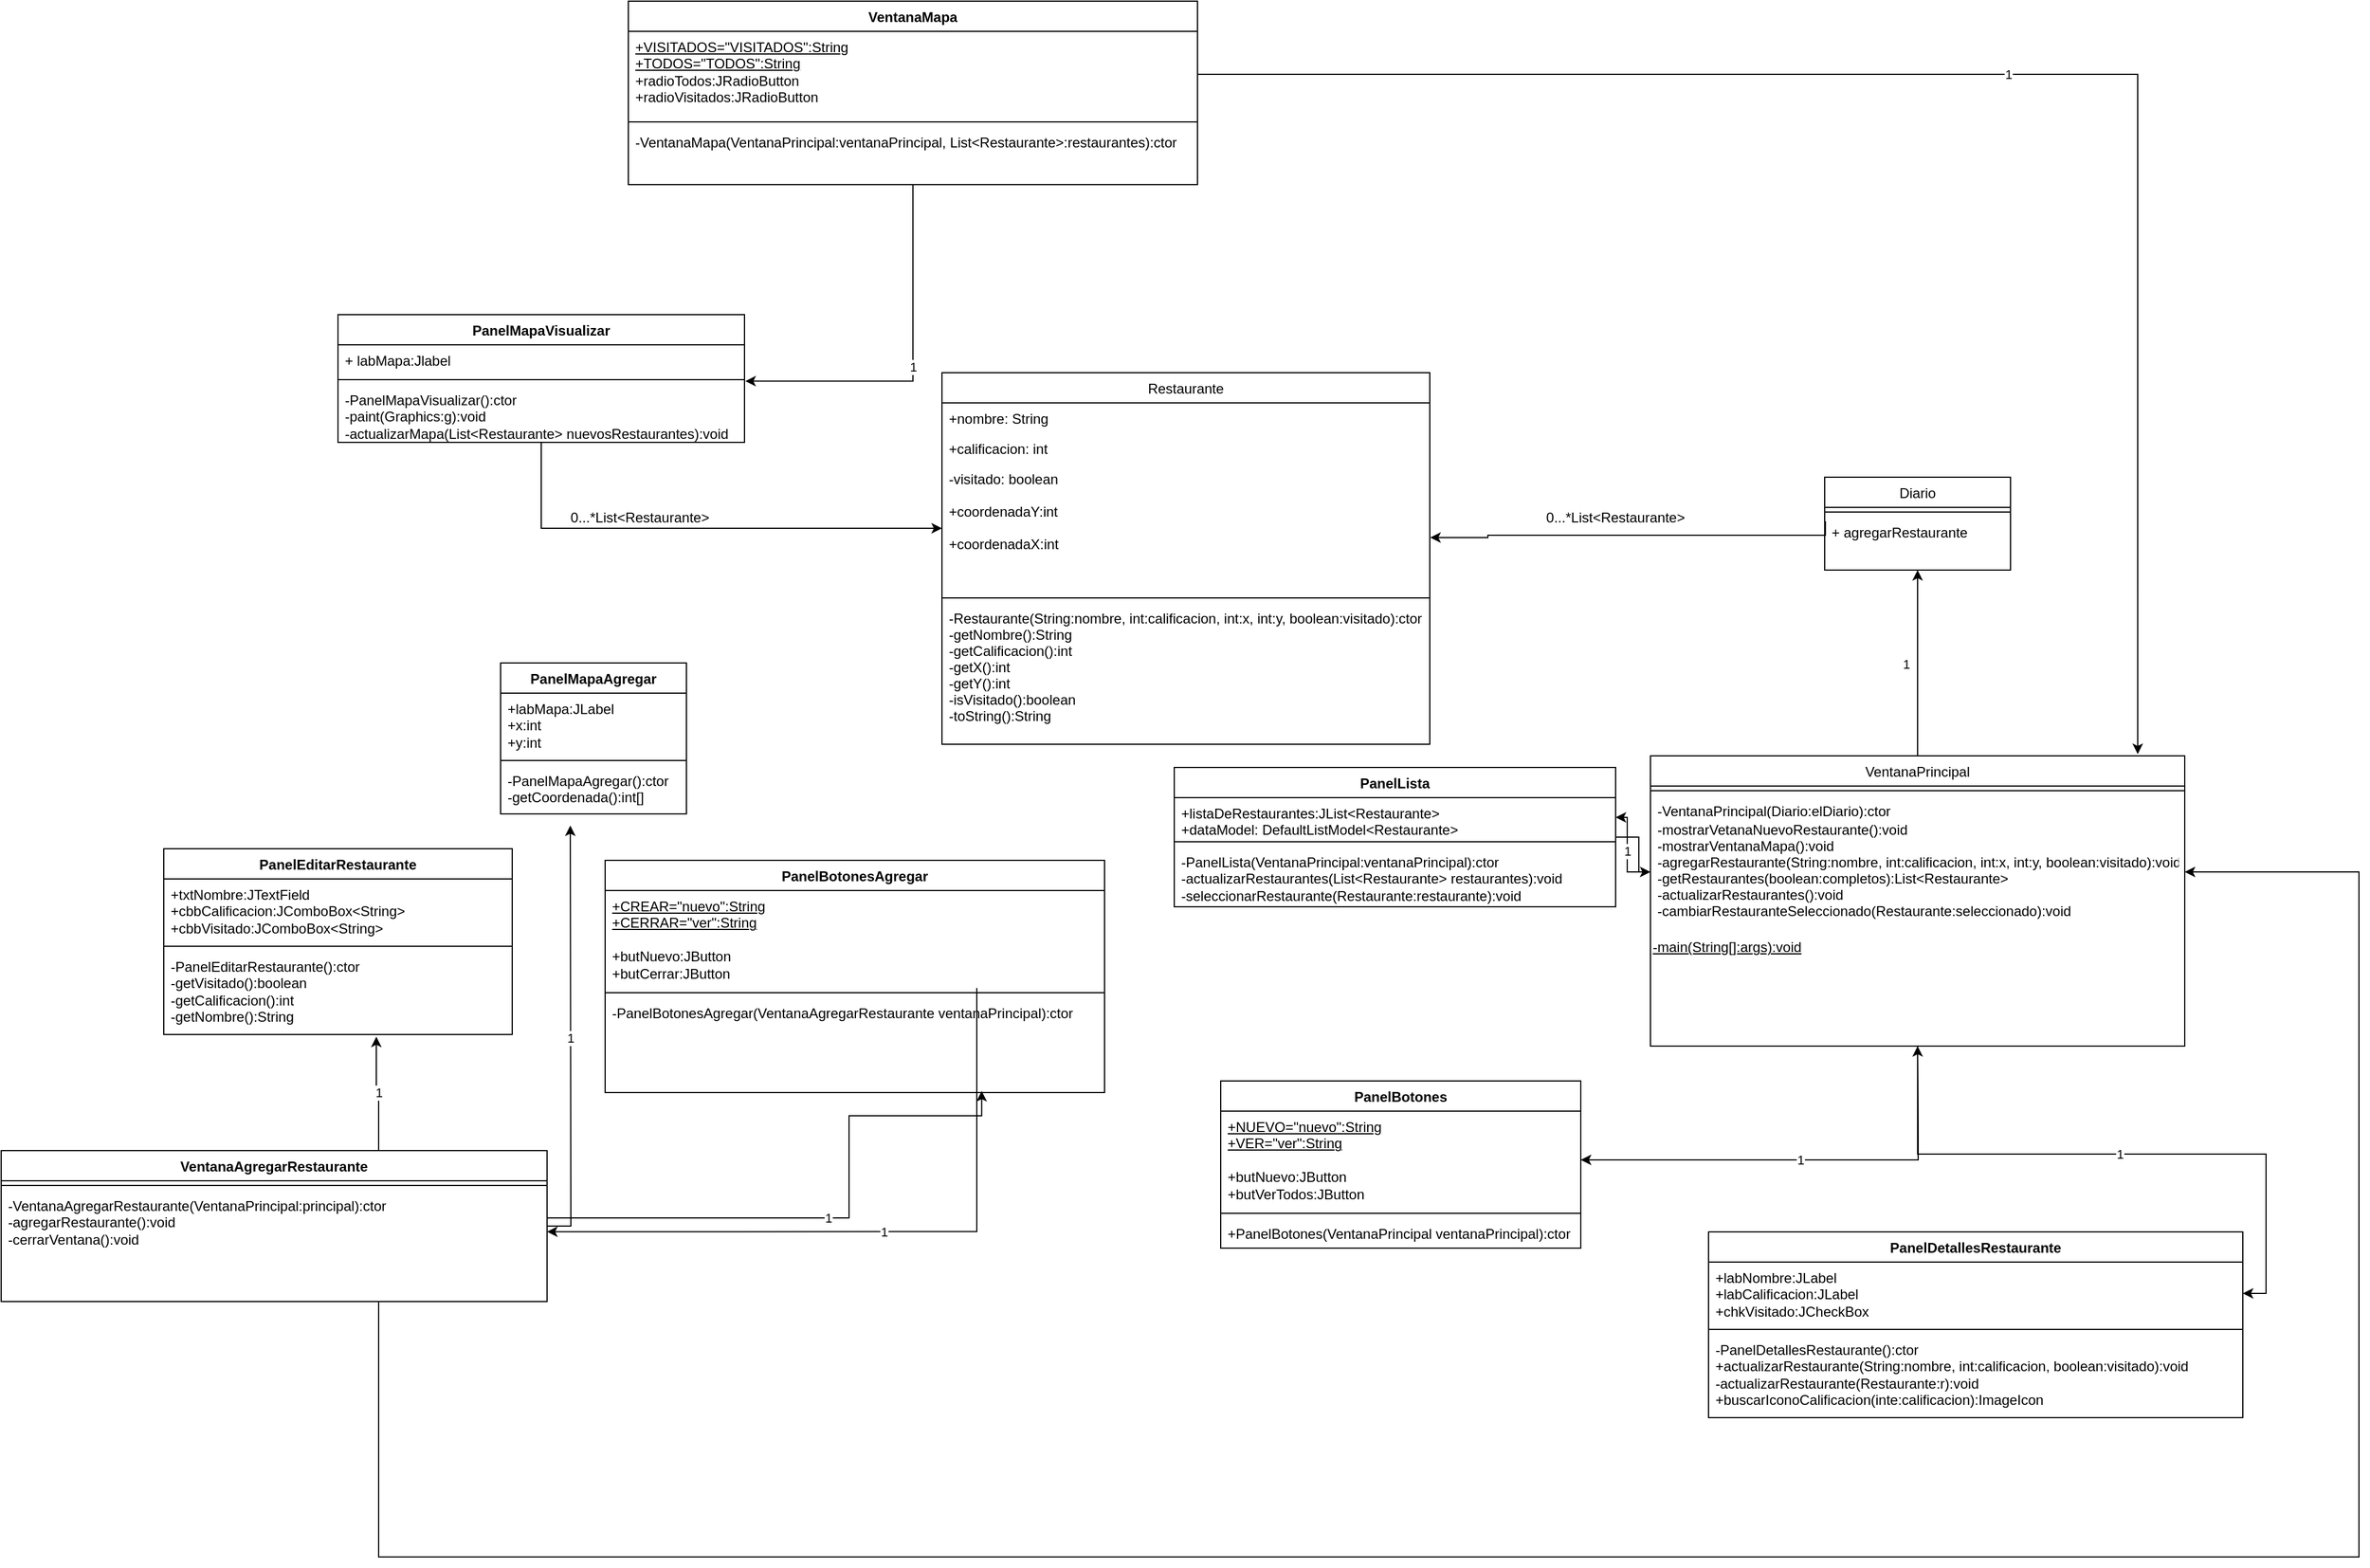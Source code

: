 <mxfile version="24.9.1">
  <diagram id="C5RBs43oDa-KdzZeNtuy" name="Page-1">
    <mxGraphModel dx="2280" dy="2029" grid="1" gridSize="10" guides="1" tooltips="1" connect="1" arrows="1" fold="1" page="1" pageScale="1" pageWidth="827" pageHeight="1169" math="0" shadow="0">
      <root>
        <mxCell id="WIyWlLk6GJQsqaUBKTNV-0" />
        <mxCell id="WIyWlLk6GJQsqaUBKTNV-1" parent="WIyWlLk6GJQsqaUBKTNV-0" />
        <mxCell id="zkfFHV4jXpPFQw0GAbJ--0" value="Restaurante" style="swimlane;fontStyle=0;align=center;verticalAlign=top;childLayout=stackLayout;horizontal=1;startSize=26;horizontalStack=0;resizeParent=1;resizeLast=0;collapsible=1;marginBottom=0;rounded=0;shadow=0;strokeWidth=1;" parent="WIyWlLk6GJQsqaUBKTNV-1" vertex="1">
          <mxGeometry y="-20" width="420" height="320" as="geometry">
            <mxRectangle x="230" y="140" width="160" height="26" as="alternateBounds" />
          </mxGeometry>
        </mxCell>
        <mxCell id="zkfFHV4jXpPFQw0GAbJ--1" value="+nombre: String" style="text;align=left;verticalAlign=top;spacingLeft=4;spacingRight=4;overflow=hidden;rotatable=0;points=[[0,0.5],[1,0.5]];portConstraint=eastwest;" parent="zkfFHV4jXpPFQw0GAbJ--0" vertex="1">
          <mxGeometry y="26" width="420" height="26" as="geometry" />
        </mxCell>
        <mxCell id="zkfFHV4jXpPFQw0GAbJ--2" value="+calificacion: int" style="text;align=left;verticalAlign=top;spacingLeft=4;spacingRight=4;overflow=hidden;rotatable=0;points=[[0,0.5],[1,0.5]];portConstraint=eastwest;rounded=0;shadow=0;html=0;" parent="zkfFHV4jXpPFQw0GAbJ--0" vertex="1">
          <mxGeometry y="52" width="420" height="26" as="geometry" />
        </mxCell>
        <mxCell id="zkfFHV4jXpPFQw0GAbJ--3" value="-visitado: boolean&#xa;&#xa;+coordenadaY:int&#xa;&#xa;+coordenadaX:int&#xa;" style="text;align=left;verticalAlign=top;spacingLeft=4;spacingRight=4;overflow=hidden;rotatable=0;points=[[0,0.5],[1,0.5]];portConstraint=eastwest;rounded=0;shadow=0;html=0;" parent="zkfFHV4jXpPFQw0GAbJ--0" vertex="1">
          <mxGeometry y="78" width="420" height="112" as="geometry" />
        </mxCell>
        <mxCell id="zkfFHV4jXpPFQw0GAbJ--4" value="" style="line;html=1;strokeWidth=1;align=left;verticalAlign=middle;spacingTop=-1;spacingLeft=3;spacingRight=3;rotatable=0;labelPosition=right;points=[];portConstraint=eastwest;" parent="zkfFHV4jXpPFQw0GAbJ--0" vertex="1">
          <mxGeometry y="190" width="420" height="8" as="geometry" />
        </mxCell>
        <mxCell id="zkfFHV4jXpPFQw0GAbJ--5" value="-Restaurante(String:nombre, int:calificacion, int:x, int:y, boolean:visitado):ctor&#xa;-getNombre():String&#xa;-getCalificacion():int&#xa;-getX():int&#xa;-getY():int&#xa;-isVisitado():boolean&#xa;-toString():String&#xa;&#xa;" style="text;align=left;verticalAlign=top;spacingLeft=4;spacingRight=4;overflow=hidden;rotatable=0;points=[[0,0.5],[1,0.5]];portConstraint=eastwest;" parent="zkfFHV4jXpPFQw0GAbJ--0" vertex="1">
          <mxGeometry y="198" width="420" height="122" as="geometry" />
        </mxCell>
        <mxCell id="81lCgqamX-DgaYhI5cqn-4" style="edgeStyle=orthogonalEdgeStyle;rounded=0;orthogonalLoop=1;jettySize=auto;html=1;entryX=0.5;entryY=1;entryDx=0;entryDy=0;" edge="1" parent="WIyWlLk6GJQsqaUBKTNV-1" source="zkfFHV4jXpPFQw0GAbJ--6" target="zkfFHV4jXpPFQw0GAbJ--17">
          <mxGeometry relative="1" as="geometry" />
        </mxCell>
        <mxCell id="81lCgqamX-DgaYhI5cqn-5" value="1" style="edgeLabel;html=1;align=center;verticalAlign=middle;resizable=0;points=[];" vertex="1" connectable="0" parent="81lCgqamX-DgaYhI5cqn-4">
          <mxGeometry x="-0.03" y="1" relative="1" as="geometry">
            <mxPoint x="-9" y="-2" as="offset" />
          </mxGeometry>
        </mxCell>
        <mxCell id="81lCgqamX-DgaYhI5cqn-40" value="1" style="edgeStyle=orthogonalEdgeStyle;rounded=0;orthogonalLoop=1;jettySize=auto;html=1;entryX=1;entryY=0.5;entryDx=0;entryDy=0;" edge="1" parent="WIyWlLk6GJQsqaUBKTNV-1" source="zkfFHV4jXpPFQw0GAbJ--6" target="81lCgqamX-DgaYhI5cqn-23">
          <mxGeometry relative="1" as="geometry" />
        </mxCell>
        <mxCell id="zkfFHV4jXpPFQw0GAbJ--6" value="VentanaPrincipal" style="swimlane;fontStyle=0;align=center;verticalAlign=top;childLayout=stackLayout;horizontal=1;startSize=26;horizontalStack=0;resizeParent=1;resizeLast=0;collapsible=1;marginBottom=0;rounded=0;shadow=0;strokeWidth=1;" parent="WIyWlLk6GJQsqaUBKTNV-1" vertex="1">
          <mxGeometry x="610" y="310" width="460" height="250" as="geometry">
            <mxRectangle x="130" y="380" width="160" height="26" as="alternateBounds" />
          </mxGeometry>
        </mxCell>
        <mxCell id="zkfFHV4jXpPFQw0GAbJ--9" value="" style="line;html=1;strokeWidth=1;align=left;verticalAlign=middle;spacingTop=-1;spacingLeft=3;spacingRight=3;rotatable=0;labelPosition=right;points=[];portConstraint=eastwest;" parent="zkfFHV4jXpPFQw0GAbJ--6" vertex="1">
          <mxGeometry y="26" width="460" height="8" as="geometry" />
        </mxCell>
        <mxCell id="zkfFHV4jXpPFQw0GAbJ--10" value="-VentanaPrincipal(Diario:elDiario):ctor" style="text;align=left;verticalAlign=top;spacingLeft=4;spacingRight=4;overflow=hidden;rotatable=0;points=[[0,0.5],[1,0.5]];portConstraint=eastwest;fontStyle=0" parent="zkfFHV4jXpPFQw0GAbJ--6" vertex="1">
          <mxGeometry y="34" width="460" height="16" as="geometry" />
        </mxCell>
        <mxCell id="zkfFHV4jXpPFQw0GAbJ--11" value="-mostrarVetanaNuevoRestaurante():void&#xa;-mostrarVentanaMapa():void&#xa;-agregarRestaurante(String:nombre, int:calificacion, int:x, int:y, boolean:visitado):void&#xa;-getRestaurantes(boolean:completos):List&lt;Restaurante&gt;&#xa;-actualizarRestaurantes():void&#xa;-cambiarRestauranteSeleccionado(Restaurante:seleccionado):void&#xa;&#xa;" style="text;align=left;verticalAlign=top;spacingLeft=4;spacingRight=4;overflow=hidden;rotatable=0;points=[[0,0.5],[1,0.5]];portConstraint=eastwest;fontStyle=0" parent="zkfFHV4jXpPFQw0GAbJ--6" vertex="1">
          <mxGeometry y="50" width="460" height="100" as="geometry" />
        </mxCell>
        <mxCell id="81lCgqamX-DgaYhI5cqn-3" value="&lt;span style=&quot;&quot;&gt;&lt;u&gt;-main(String[]:args):void&lt;/u&gt;&lt;/span&gt;" style="text;html=1;align=left;verticalAlign=middle;resizable=0;points=[];autosize=1;strokeColor=none;fillColor=none;" vertex="1" parent="zkfFHV4jXpPFQw0GAbJ--6">
          <mxGeometry y="150" width="460" height="30" as="geometry" />
        </mxCell>
        <mxCell id="81lCgqamX-DgaYhI5cqn-1" style="edgeStyle=orthogonalEdgeStyle;rounded=0;orthogonalLoop=1;jettySize=auto;html=1;entryX=1.001;entryY=0.571;entryDx=0;entryDy=0;exitX=0.004;exitY=0.077;exitDx=0;exitDy=0;exitPerimeter=0;entryPerimeter=0;" edge="1" parent="WIyWlLk6GJQsqaUBKTNV-1" target="zkfFHV4jXpPFQw0GAbJ--3">
          <mxGeometry relative="1" as="geometry">
            <mxPoint x="760.64" y="108.002" as="sourcePoint" />
            <mxPoint x="470" y="116" as="targetPoint" />
            <Array as="points">
              <mxPoint x="761" y="120" />
              <mxPoint x="470" y="120" />
              <mxPoint x="470" y="122" />
            </Array>
          </mxGeometry>
        </mxCell>
        <mxCell id="zkfFHV4jXpPFQw0GAbJ--17" value="Diario" style="swimlane;fontStyle=0;align=center;verticalAlign=top;childLayout=stackLayout;horizontal=1;startSize=26;horizontalStack=0;resizeParent=1;resizeLast=0;collapsible=1;marginBottom=0;rounded=0;shadow=0;strokeWidth=1;" parent="WIyWlLk6GJQsqaUBKTNV-1" vertex="1">
          <mxGeometry x="760" y="70" width="160" height="80" as="geometry">
            <mxRectangle x="550" y="140" width="160" height="26" as="alternateBounds" />
          </mxGeometry>
        </mxCell>
        <mxCell id="zkfFHV4jXpPFQw0GAbJ--23" value="" style="line;html=1;strokeWidth=1;align=left;verticalAlign=middle;spacingTop=-1;spacingLeft=3;spacingRight=3;rotatable=0;labelPosition=right;points=[];portConstraint=eastwest;" parent="zkfFHV4jXpPFQw0GAbJ--17" vertex="1">
          <mxGeometry y="26" width="160" height="8" as="geometry" />
        </mxCell>
        <mxCell id="zkfFHV4jXpPFQw0GAbJ--24" value="+ agregarRestaurante" style="text;align=left;verticalAlign=top;spacingLeft=4;spacingRight=4;overflow=hidden;rotatable=0;points=[[0,0.5],[1,0.5]];portConstraint=eastwest;" parent="zkfFHV4jXpPFQw0GAbJ--17" vertex="1">
          <mxGeometry y="34" width="160" height="26" as="geometry" />
        </mxCell>
        <mxCell id="81lCgqamX-DgaYhI5cqn-2" value="0...*List&amp;lt;Restaurante&amp;gt;" style="text;html=1;align=center;verticalAlign=middle;whiteSpace=wrap;rounded=0;" vertex="1" parent="WIyWlLk6GJQsqaUBKTNV-1">
          <mxGeometry x="550" y="90" width="60" height="30" as="geometry" />
        </mxCell>
        <mxCell id="81lCgqamX-DgaYhI5cqn-41" style="edgeStyle=orthogonalEdgeStyle;rounded=0;orthogonalLoop=1;jettySize=auto;html=1;entryX=0;entryY=0.5;entryDx=0;entryDy=0;" edge="1" parent="WIyWlLk6GJQsqaUBKTNV-1" source="81lCgqamX-DgaYhI5cqn-10" target="zkfFHV4jXpPFQw0GAbJ--11">
          <mxGeometry relative="1" as="geometry" />
        </mxCell>
        <mxCell id="81lCgqamX-DgaYhI5cqn-10" value="PanelLista&lt;div&gt;&lt;br&gt;&lt;/div&gt;" style="swimlane;fontStyle=1;align=center;verticalAlign=top;childLayout=stackLayout;horizontal=1;startSize=26;horizontalStack=0;resizeParent=1;resizeParentMax=0;resizeLast=0;collapsible=1;marginBottom=0;whiteSpace=wrap;html=1;" vertex="1" parent="WIyWlLk6GJQsqaUBKTNV-1">
          <mxGeometry x="200" y="320" width="380" height="120" as="geometry" />
        </mxCell>
        <mxCell id="81lCgqamX-DgaYhI5cqn-11" value="+listaDeRestaurantes:JList&amp;lt;Restaurante&amp;gt;&lt;div&gt;+dataModel: DefaultListModel&amp;lt;Restaurante&amp;gt;&lt;/div&gt;&lt;div&gt;&lt;br&gt;&lt;/div&gt;" style="text;strokeColor=none;fillColor=none;align=left;verticalAlign=top;spacingLeft=4;spacingRight=4;overflow=hidden;rotatable=0;points=[[0,0.5],[1,0.5]];portConstraint=eastwest;whiteSpace=wrap;html=1;" vertex="1" parent="81lCgqamX-DgaYhI5cqn-10">
          <mxGeometry y="26" width="380" height="34" as="geometry" />
        </mxCell>
        <mxCell id="81lCgqamX-DgaYhI5cqn-12" value="" style="line;strokeWidth=1;fillColor=none;align=left;verticalAlign=middle;spacingTop=-1;spacingLeft=3;spacingRight=3;rotatable=0;labelPosition=right;points=[];portConstraint=eastwest;strokeColor=inherit;" vertex="1" parent="81lCgqamX-DgaYhI5cqn-10">
          <mxGeometry y="60" width="380" height="8" as="geometry" />
        </mxCell>
        <mxCell id="81lCgqamX-DgaYhI5cqn-13" value="-PanelLista(VentanaPrincipal:ventanaPrincipal):ctor&lt;div&gt;-actualizarRestaurantes(List&amp;lt;Restaurante&amp;gt; restaurantes):void&lt;/div&gt;&lt;div&gt;-seleccionarRestaurante(Restaurante:restaurante):void&lt;/div&gt;" style="text;strokeColor=none;fillColor=none;align=left;verticalAlign=top;spacingLeft=4;spacingRight=4;overflow=hidden;rotatable=0;points=[[0,0.5],[1,0.5]];portConstraint=eastwest;whiteSpace=wrap;html=1;" vertex="1" parent="81lCgqamX-DgaYhI5cqn-10">
          <mxGeometry y="68" width="380" height="52" as="geometry" />
        </mxCell>
        <mxCell id="81lCgqamX-DgaYhI5cqn-14" value="&lt;div&gt;PanelBotones&lt;/div&gt;" style="swimlane;fontStyle=1;align=center;verticalAlign=top;childLayout=stackLayout;horizontal=1;startSize=26;horizontalStack=0;resizeParent=1;resizeParentMax=0;resizeLast=0;collapsible=1;marginBottom=0;whiteSpace=wrap;html=1;" vertex="1" parent="WIyWlLk6GJQsqaUBKTNV-1">
          <mxGeometry x="240" y="590" width="310" height="144" as="geometry" />
        </mxCell>
        <mxCell id="81lCgqamX-DgaYhI5cqn-42" style="edgeStyle=orthogonalEdgeStyle;rounded=0;orthogonalLoop=1;jettySize=auto;html=1;" edge="1" parent="81lCgqamX-DgaYhI5cqn-14" source="81lCgqamX-DgaYhI5cqn-15">
          <mxGeometry relative="1" as="geometry">
            <mxPoint x="600" y="-30" as="targetPoint" />
          </mxGeometry>
        </mxCell>
        <mxCell id="81lCgqamX-DgaYhI5cqn-15" value="&lt;u&gt;+NUEVO=&quot;nuevo&quot;:String&lt;/u&gt;&lt;div&gt;&lt;u&gt;+VER=&quot;ver&quot;:String&lt;/u&gt;&lt;/div&gt;&lt;div&gt;&lt;u&gt;&lt;br&gt;&lt;/u&gt;&lt;/div&gt;&lt;div&gt;+butNuevo:JButton&lt;/div&gt;&lt;div&gt;+butVerTodos:JButton&lt;/div&gt;" style="text;strokeColor=none;fillColor=none;align=left;verticalAlign=top;spacingLeft=4;spacingRight=4;overflow=hidden;rotatable=0;points=[[0,0.5],[1,0.5]];portConstraint=eastwest;whiteSpace=wrap;html=1;" vertex="1" parent="81lCgqamX-DgaYhI5cqn-14">
          <mxGeometry y="26" width="310" height="84" as="geometry" />
        </mxCell>
        <mxCell id="81lCgqamX-DgaYhI5cqn-16" value="" style="line;strokeWidth=1;fillColor=none;align=left;verticalAlign=middle;spacingTop=-1;spacingLeft=3;spacingRight=3;rotatable=0;labelPosition=right;points=[];portConstraint=eastwest;strokeColor=inherit;" vertex="1" parent="81lCgqamX-DgaYhI5cqn-14">
          <mxGeometry y="110" width="310" height="8" as="geometry" />
        </mxCell>
        <mxCell id="81lCgqamX-DgaYhI5cqn-17" value="+PanelBotones(VentanaPrincipal ventanaPrincipal):ctor&lt;div&gt;&lt;br&gt;&lt;/div&gt;" style="text;strokeColor=none;fillColor=none;align=left;verticalAlign=top;spacingLeft=4;spacingRight=4;overflow=hidden;rotatable=0;points=[[0,0.5],[1,0.5]];portConstraint=eastwest;whiteSpace=wrap;html=1;" vertex="1" parent="81lCgqamX-DgaYhI5cqn-14">
          <mxGeometry y="118" width="310" height="26" as="geometry" />
        </mxCell>
        <mxCell id="81lCgqamX-DgaYhI5cqn-18" value="&lt;div&gt;PanelMapaAgregar&lt;/div&gt;" style="swimlane;fontStyle=1;align=center;verticalAlign=top;childLayout=stackLayout;horizontal=1;startSize=26;horizontalStack=0;resizeParent=1;resizeParentMax=0;resizeLast=0;collapsible=1;marginBottom=0;whiteSpace=wrap;html=1;" vertex="1" parent="WIyWlLk6GJQsqaUBKTNV-1">
          <mxGeometry x="-380" y="230" width="160" height="130" as="geometry" />
        </mxCell>
        <mxCell id="81lCgqamX-DgaYhI5cqn-19" value="+labMapa:JLabel&lt;div&gt;+x:int&lt;/div&gt;&lt;div&gt;+y:int&lt;/div&gt;" style="text;strokeColor=none;fillColor=none;align=left;verticalAlign=top;spacingLeft=4;spacingRight=4;overflow=hidden;rotatable=0;points=[[0,0.5],[1,0.5]];portConstraint=eastwest;whiteSpace=wrap;html=1;" vertex="1" parent="81lCgqamX-DgaYhI5cqn-18">
          <mxGeometry y="26" width="160" height="54" as="geometry" />
        </mxCell>
        <mxCell id="81lCgqamX-DgaYhI5cqn-20" value="" style="line;strokeWidth=1;fillColor=none;align=left;verticalAlign=middle;spacingTop=-1;spacingLeft=3;spacingRight=3;rotatable=0;labelPosition=right;points=[];portConstraint=eastwest;strokeColor=inherit;" vertex="1" parent="81lCgqamX-DgaYhI5cqn-18">
          <mxGeometry y="80" width="160" height="8" as="geometry" />
        </mxCell>
        <mxCell id="81lCgqamX-DgaYhI5cqn-21" value="-PanelMapaAgregar():ctor&lt;div&gt;-getCoordenada():int[]&lt;/div&gt;&lt;div&gt;&lt;br&gt;&lt;/div&gt;" style="text;strokeColor=none;fillColor=none;align=left;verticalAlign=top;spacingLeft=4;spacingRight=4;overflow=hidden;rotatable=0;points=[[0,0.5],[1,0.5]];portConstraint=eastwest;whiteSpace=wrap;html=1;" vertex="1" parent="81lCgqamX-DgaYhI5cqn-18">
          <mxGeometry y="88" width="160" height="42" as="geometry" />
        </mxCell>
        <mxCell id="81lCgqamX-DgaYhI5cqn-22" value="&lt;div&gt;PanelDetallesRestaurante&lt;/div&gt;" style="swimlane;fontStyle=1;align=center;verticalAlign=top;childLayout=stackLayout;horizontal=1;startSize=26;horizontalStack=0;resizeParent=1;resizeParentMax=0;resizeLast=0;collapsible=1;marginBottom=0;whiteSpace=wrap;html=1;" vertex="1" parent="WIyWlLk6GJQsqaUBKTNV-1">
          <mxGeometry x="660" y="720" width="460" height="160" as="geometry" />
        </mxCell>
        <mxCell id="81lCgqamX-DgaYhI5cqn-23" value="+labNombre:JLabel&lt;div&gt;+labCalificacion:JLabel&lt;/div&gt;&lt;div&gt;+chkVisitado:JCheckBox&lt;/div&gt;" style="text;strokeColor=none;fillColor=none;align=left;verticalAlign=top;spacingLeft=4;spacingRight=4;overflow=hidden;rotatable=0;points=[[0,0.5],[1,0.5]];portConstraint=eastwest;whiteSpace=wrap;html=1;" vertex="1" parent="81lCgqamX-DgaYhI5cqn-22">
          <mxGeometry y="26" width="460" height="54" as="geometry" />
        </mxCell>
        <mxCell id="81lCgqamX-DgaYhI5cqn-24" value="" style="line;strokeWidth=1;fillColor=none;align=left;verticalAlign=middle;spacingTop=-1;spacingLeft=3;spacingRight=3;rotatable=0;labelPosition=right;points=[];portConstraint=eastwest;strokeColor=inherit;" vertex="1" parent="81lCgqamX-DgaYhI5cqn-22">
          <mxGeometry y="80" width="460" height="8" as="geometry" />
        </mxCell>
        <mxCell id="81lCgqamX-DgaYhI5cqn-25" value="-PanelDetallesRestaurante():ctor&lt;div&gt;+actualizarRestaurante(String:nombre, int:calificacion, boolean:visitado):void&lt;/div&gt;&lt;div&gt;-actualizarRestaurante(Restaurante:r):void&lt;/div&gt;&lt;div&gt;+buscarIconoCalificacion(inte:calificacion):ImageIcon&lt;br&gt;&lt;div&gt;&lt;br&gt;&lt;/div&gt;&lt;/div&gt;" style="text;strokeColor=none;fillColor=none;align=left;verticalAlign=top;spacingLeft=4;spacingRight=4;overflow=hidden;rotatable=0;points=[[0,0.5],[1,0.5]];portConstraint=eastwest;whiteSpace=wrap;html=1;" vertex="1" parent="81lCgqamX-DgaYhI5cqn-22">
          <mxGeometry y="88" width="460" height="72" as="geometry" />
        </mxCell>
        <mxCell id="81lCgqamX-DgaYhI5cqn-26" value="&lt;div&gt;PanelEditarRestaurante&lt;/div&gt;" style="swimlane;fontStyle=1;align=center;verticalAlign=top;childLayout=stackLayout;horizontal=1;startSize=26;horizontalStack=0;resizeParent=1;resizeParentMax=0;resizeLast=0;collapsible=1;marginBottom=0;whiteSpace=wrap;html=1;" vertex="1" parent="WIyWlLk6GJQsqaUBKTNV-1">
          <mxGeometry x="-670" y="390" width="300" height="160" as="geometry" />
        </mxCell>
        <mxCell id="81lCgqamX-DgaYhI5cqn-27" value="+txtNombre:JTextField&lt;div&gt;+cbbCalificacion:JComboBox&amp;lt;String&amp;gt;&lt;/div&gt;&lt;div&gt;+cbbVisitado:JComboBox&amp;lt;String&amp;gt;&lt;br&gt;&lt;div&gt;&lt;br&gt;&lt;/div&gt;&lt;/div&gt;" style="text;strokeColor=none;fillColor=none;align=left;verticalAlign=top;spacingLeft=4;spacingRight=4;overflow=hidden;rotatable=0;points=[[0,0.5],[1,0.5]];portConstraint=eastwest;whiteSpace=wrap;html=1;" vertex="1" parent="81lCgqamX-DgaYhI5cqn-26">
          <mxGeometry y="26" width="300" height="54" as="geometry" />
        </mxCell>
        <mxCell id="81lCgqamX-DgaYhI5cqn-28" value="" style="line;strokeWidth=1;fillColor=none;align=left;verticalAlign=middle;spacingTop=-1;spacingLeft=3;spacingRight=3;rotatable=0;labelPosition=right;points=[];portConstraint=eastwest;strokeColor=inherit;" vertex="1" parent="81lCgqamX-DgaYhI5cqn-26">
          <mxGeometry y="80" width="300" height="8" as="geometry" />
        </mxCell>
        <mxCell id="81lCgqamX-DgaYhI5cqn-29" value="-PanelEditarRestaurante():ctor&lt;div&gt;-getVisitado():boolean&lt;/div&gt;&lt;div&gt;-getCalificacion():int&lt;/div&gt;&lt;div&gt;-getNombre():String&lt;/div&gt;" style="text;strokeColor=none;fillColor=none;align=left;verticalAlign=top;spacingLeft=4;spacingRight=4;overflow=hidden;rotatable=0;points=[[0,0.5],[1,0.5]];portConstraint=eastwest;whiteSpace=wrap;html=1;" vertex="1" parent="81lCgqamX-DgaYhI5cqn-26">
          <mxGeometry y="88" width="300" height="72" as="geometry" />
        </mxCell>
        <mxCell id="81lCgqamX-DgaYhI5cqn-44" style="edgeStyle=orthogonalEdgeStyle;rounded=0;orthogonalLoop=1;jettySize=auto;html=1;entryX=0;entryY=0.5;entryDx=0;entryDy=0;" edge="1" parent="WIyWlLk6GJQsqaUBKTNV-1" source="81lCgqamX-DgaYhI5cqn-30" target="zkfFHV4jXpPFQw0GAbJ--3">
          <mxGeometry relative="1" as="geometry" />
        </mxCell>
        <mxCell id="81lCgqamX-DgaYhI5cqn-30" value="&lt;div&gt;PanelMapaVisualizar&lt;/div&gt;" style="swimlane;fontStyle=1;align=center;verticalAlign=top;childLayout=stackLayout;horizontal=1;startSize=26;horizontalStack=0;resizeParent=1;resizeParentMax=0;resizeLast=0;collapsible=1;marginBottom=0;whiteSpace=wrap;html=1;" vertex="1" parent="WIyWlLk6GJQsqaUBKTNV-1">
          <mxGeometry x="-520" y="-70" width="350" height="110" as="geometry" />
        </mxCell>
        <mxCell id="81lCgqamX-DgaYhI5cqn-31" value="+ labMapa:Jlabel" style="text;strokeColor=none;fillColor=none;align=left;verticalAlign=top;spacingLeft=4;spacingRight=4;overflow=hidden;rotatable=0;points=[[0,0.5],[1,0.5]];portConstraint=eastwest;whiteSpace=wrap;html=1;" vertex="1" parent="81lCgqamX-DgaYhI5cqn-30">
          <mxGeometry y="26" width="350" height="26" as="geometry" />
        </mxCell>
        <mxCell id="81lCgqamX-DgaYhI5cqn-32" value="" style="line;strokeWidth=1;fillColor=none;align=left;verticalAlign=middle;spacingTop=-1;spacingLeft=3;spacingRight=3;rotatable=0;labelPosition=right;points=[];portConstraint=eastwest;strokeColor=inherit;" vertex="1" parent="81lCgqamX-DgaYhI5cqn-30">
          <mxGeometry y="52" width="350" height="8" as="geometry" />
        </mxCell>
        <mxCell id="81lCgqamX-DgaYhI5cqn-33" value="-PanelMapaVisualizar():ctor&lt;div&gt;-paint(Graphics:g):void&lt;/div&gt;&lt;div&gt;-actualizarMapa(&lt;span style=&quot;background-color: initial;&quot;&gt;List&amp;lt;Restaurante&amp;gt; nuevosRestaurantes):void&lt;/span&gt;&lt;/div&gt;" style="text;strokeColor=none;fillColor=none;align=left;verticalAlign=top;spacingLeft=4;spacingRight=4;overflow=hidden;rotatable=0;points=[[0,0.5],[1,0.5]];portConstraint=eastwest;whiteSpace=wrap;html=1;" vertex="1" parent="81lCgqamX-DgaYhI5cqn-30">
          <mxGeometry y="60" width="350" height="50" as="geometry" />
        </mxCell>
        <mxCell id="81lCgqamX-DgaYhI5cqn-34" value="&lt;div&gt;PanelBotonesAgregar&lt;/div&gt;" style="swimlane;fontStyle=1;align=center;verticalAlign=top;childLayout=stackLayout;horizontal=1;startSize=26;horizontalStack=0;resizeParent=1;resizeParentMax=0;resizeLast=0;collapsible=1;marginBottom=0;whiteSpace=wrap;html=1;" vertex="1" parent="WIyWlLk6GJQsqaUBKTNV-1">
          <mxGeometry x="-290" y="400" width="430" height="200" as="geometry" />
        </mxCell>
        <mxCell id="81lCgqamX-DgaYhI5cqn-35" value="&lt;u&gt;+CREAR=&quot;nuevo&quot;:String&lt;/u&gt;&lt;div&gt;&lt;u&gt;+CERRAR=&quot;ver&quot;:String&lt;/u&gt;&lt;/div&gt;&lt;div&gt;&lt;u&gt;&lt;br&gt;&lt;/u&gt;&lt;/div&gt;&lt;div&gt;+butNuevo:JButton&lt;/div&gt;&lt;div&gt;+butCerrar:JButton&lt;/div&gt;" style="text;strokeColor=none;fillColor=none;align=left;verticalAlign=top;spacingLeft=4;spacingRight=4;overflow=hidden;rotatable=0;points=[[0,0.5],[1,0.5]];portConstraint=eastwest;whiteSpace=wrap;html=1;" vertex="1" parent="81lCgqamX-DgaYhI5cqn-34">
          <mxGeometry y="26" width="430" height="84" as="geometry" />
        </mxCell>
        <mxCell id="81lCgqamX-DgaYhI5cqn-36" value="" style="line;strokeWidth=1;fillColor=none;align=left;verticalAlign=middle;spacingTop=-1;spacingLeft=3;spacingRight=3;rotatable=0;labelPosition=right;points=[];portConstraint=eastwest;strokeColor=inherit;" vertex="1" parent="81lCgqamX-DgaYhI5cqn-34">
          <mxGeometry y="110" width="430" height="8" as="geometry" />
        </mxCell>
        <mxCell id="81lCgqamX-DgaYhI5cqn-37" value="-PanelBotonesAgregar(VentanaAgregarRestaurante ventanaPrincipal):ctor" style="text;strokeColor=none;fillColor=none;align=left;verticalAlign=top;spacingLeft=4;spacingRight=4;overflow=hidden;rotatable=0;points=[[0,0.5],[1,0.5]];portConstraint=eastwest;whiteSpace=wrap;html=1;" vertex="1" parent="81lCgqamX-DgaYhI5cqn-34">
          <mxGeometry y="118" width="430" height="82" as="geometry" />
        </mxCell>
        <mxCell id="81lCgqamX-DgaYhI5cqn-38" value="1" style="edgeStyle=orthogonalEdgeStyle;rounded=0;orthogonalLoop=1;jettySize=auto;html=1;entryX=1;entryY=0.5;entryDx=0;entryDy=0;" edge="1" parent="WIyWlLk6GJQsqaUBKTNV-1" source="zkfFHV4jXpPFQw0GAbJ--11" target="81lCgqamX-DgaYhI5cqn-11">
          <mxGeometry relative="1" as="geometry" />
        </mxCell>
        <mxCell id="81lCgqamX-DgaYhI5cqn-39" value="1" style="edgeStyle=orthogonalEdgeStyle;rounded=0;orthogonalLoop=1;jettySize=auto;html=1;entryX=1;entryY=0.5;entryDx=0;entryDy=0;" edge="1" parent="WIyWlLk6GJQsqaUBKTNV-1" target="81lCgqamX-DgaYhI5cqn-15">
          <mxGeometry relative="1" as="geometry">
            <mxPoint x="840" y="570" as="sourcePoint" />
          </mxGeometry>
        </mxCell>
        <mxCell id="81lCgqamX-DgaYhI5cqn-45" value="0...*List&amp;lt;Restaurante&amp;gt;" style="text;html=1;align=center;verticalAlign=middle;whiteSpace=wrap;rounded=0;" vertex="1" parent="WIyWlLk6GJQsqaUBKTNV-1">
          <mxGeometry x="-290" y="90" width="60" height="30" as="geometry" />
        </mxCell>
        <mxCell id="81lCgqamX-DgaYhI5cqn-58" value="1" style="edgeStyle=orthogonalEdgeStyle;rounded=0;orthogonalLoop=1;jettySize=auto;html=1;entryX=0.754;entryY=0.984;entryDx=0;entryDy=0;entryPerimeter=0;exitX=1;exitY=0.5;exitDx=0;exitDy=0;" edge="1" parent="WIyWlLk6GJQsqaUBKTNV-1" target="81lCgqamX-DgaYhI5cqn-37">
          <mxGeometry relative="1" as="geometry">
            <mxPoint x="30" y="610" as="targetPoint" />
            <mxPoint x="-340.0" y="708" as="sourcePoint" />
            <Array as="points">
              <mxPoint x="-80" y="708" />
              <mxPoint x="-80" y="620" />
              <mxPoint x="34" y="620" />
            </Array>
          </mxGeometry>
        </mxCell>
        <mxCell id="81lCgqamX-DgaYhI5cqn-59" value="1" style="edgeStyle=orthogonalEdgeStyle;rounded=0;orthogonalLoop=1;jettySize=auto;html=1;" edge="1" parent="WIyWlLk6GJQsqaUBKTNV-1" source="81lCgqamX-DgaYhI5cqn-49">
          <mxGeometry relative="1" as="geometry">
            <mxPoint x="-320" y="370" as="targetPoint" />
          </mxGeometry>
        </mxCell>
        <mxCell id="81lCgqamX-DgaYhI5cqn-60" style="edgeStyle=orthogonalEdgeStyle;rounded=0;orthogonalLoop=1;jettySize=auto;html=1;entryX=1;entryY=0.5;entryDx=0;entryDy=0;" edge="1" parent="WIyWlLk6GJQsqaUBKTNV-1" source="81lCgqamX-DgaYhI5cqn-49" target="zkfFHV4jXpPFQw0GAbJ--11">
          <mxGeometry relative="1" as="geometry">
            <Array as="points">
              <mxPoint x="-485" y="1000" />
              <mxPoint x="1220" y="1000" />
              <mxPoint x="1220" y="410" />
            </Array>
          </mxGeometry>
        </mxCell>
        <mxCell id="81lCgqamX-DgaYhI5cqn-49" value="&lt;div&gt;VentanaAgregarRestaurante&lt;/div&gt;" style="swimlane;fontStyle=1;align=center;verticalAlign=top;childLayout=stackLayout;horizontal=1;startSize=26;horizontalStack=0;resizeParent=1;resizeParentMax=0;resizeLast=0;collapsible=1;marginBottom=0;whiteSpace=wrap;html=1;" vertex="1" parent="WIyWlLk6GJQsqaUBKTNV-1">
          <mxGeometry x="-810" y="650" width="470" height="130" as="geometry" />
        </mxCell>
        <mxCell id="81lCgqamX-DgaYhI5cqn-51" value="" style="line;strokeWidth=1;fillColor=none;align=left;verticalAlign=middle;spacingTop=-1;spacingLeft=3;spacingRight=3;rotatable=0;labelPosition=right;points=[];portConstraint=eastwest;strokeColor=inherit;" vertex="1" parent="81lCgqamX-DgaYhI5cqn-49">
          <mxGeometry y="26" width="470" height="8" as="geometry" />
        </mxCell>
        <mxCell id="81lCgqamX-DgaYhI5cqn-52" value="-VentanaAgregarRestaurante(VentanaPrincipal:principal):ctor&lt;div&gt;-agregarRestaurante():void&lt;/div&gt;&lt;div&gt;-cerrarVentana():void&lt;/div&gt;" style="text;strokeColor=none;fillColor=none;align=left;verticalAlign=top;spacingLeft=4;spacingRight=4;overflow=hidden;rotatable=0;points=[[0,0.5],[1,0.5]];portConstraint=eastwest;whiteSpace=wrap;html=1;" vertex="1" parent="81lCgqamX-DgaYhI5cqn-49">
          <mxGeometry y="34" width="470" height="96" as="geometry" />
        </mxCell>
        <mxCell id="81lCgqamX-DgaYhI5cqn-55" value="1" style="edgeStyle=orthogonalEdgeStyle;rounded=0;orthogonalLoop=1;jettySize=auto;html=1;entryX=1;entryY=0.641;entryDx=0;entryDy=0;entryPerimeter=0;" edge="1" parent="WIyWlLk6GJQsqaUBKTNV-1" source="81lCgqamX-DgaYhI5cqn-35">
          <mxGeometry relative="1" as="geometry">
            <mxPoint x="-340.0" y="719.844" as="targetPoint" />
            <Array as="points">
              <mxPoint x="30" y="720" />
            </Array>
          </mxGeometry>
        </mxCell>
        <mxCell id="81lCgqamX-DgaYhI5cqn-56" value="1" style="edgeStyle=orthogonalEdgeStyle;rounded=0;orthogonalLoop=1;jettySize=auto;html=1;entryX=0.61;entryY=1.026;entryDx=0;entryDy=0;entryPerimeter=0;" edge="1" parent="WIyWlLk6GJQsqaUBKTNV-1" source="81lCgqamX-DgaYhI5cqn-49" target="81lCgqamX-DgaYhI5cqn-29">
          <mxGeometry relative="1" as="geometry">
            <Array as="points">
              <mxPoint x="-485" y="595" />
              <mxPoint x="-487" y="595" />
            </Array>
          </mxGeometry>
        </mxCell>
        <mxCell id="81lCgqamX-DgaYhI5cqn-61" value="&lt;div&gt;VentanaMapa&lt;/div&gt;" style="swimlane;fontStyle=1;align=center;verticalAlign=top;childLayout=stackLayout;horizontal=1;startSize=26;horizontalStack=0;resizeParent=1;resizeParentMax=0;resizeLast=0;collapsible=1;marginBottom=0;whiteSpace=wrap;html=1;" vertex="1" parent="WIyWlLk6GJQsqaUBKTNV-1">
          <mxGeometry x="-270" y="-340" width="490" height="158" as="geometry" />
        </mxCell>
        <mxCell id="81lCgqamX-DgaYhI5cqn-62" value="&lt;u&gt;+VISITADOS=&quot;VISITADOS&quot;:String&lt;/u&gt;&lt;div&gt;&lt;u&gt;+TODOS=&quot;TODOS&quot;:String&lt;/u&gt;&lt;/div&gt;&lt;div&gt;+radioTodos:JRadioButton&lt;/div&gt;&lt;div&gt;+radioVisitados:JRadioButton&lt;/div&gt;" style="text;strokeColor=none;fillColor=none;align=left;verticalAlign=top;spacingLeft=4;spacingRight=4;overflow=hidden;rotatable=0;points=[[0,0.5],[1,0.5]];portConstraint=eastwest;whiteSpace=wrap;html=1;" vertex="1" parent="81lCgqamX-DgaYhI5cqn-61">
          <mxGeometry y="26" width="490" height="74" as="geometry" />
        </mxCell>
        <mxCell id="81lCgqamX-DgaYhI5cqn-63" value="" style="line;strokeWidth=1;fillColor=none;align=left;verticalAlign=middle;spacingTop=-1;spacingLeft=3;spacingRight=3;rotatable=0;labelPosition=right;points=[];portConstraint=eastwest;strokeColor=inherit;" vertex="1" parent="81lCgqamX-DgaYhI5cqn-61">
          <mxGeometry y="100" width="490" height="8" as="geometry" />
        </mxCell>
        <mxCell id="81lCgqamX-DgaYhI5cqn-64" value="-VentanaMapa(VentanaPrincipal:ventanaPrincipal, List&amp;lt;Restaurante&amp;gt;:restaurantes):ctor&lt;div&gt;&lt;br&gt;&lt;/div&gt;" style="text;strokeColor=none;fillColor=none;align=left;verticalAlign=top;spacingLeft=4;spacingRight=4;overflow=hidden;rotatable=0;points=[[0,0.5],[1,0.5]];portConstraint=eastwest;whiteSpace=wrap;html=1;" vertex="1" parent="81lCgqamX-DgaYhI5cqn-61">
          <mxGeometry y="108" width="490" height="50" as="geometry" />
        </mxCell>
        <mxCell id="81lCgqamX-DgaYhI5cqn-65" value="1" style="edgeStyle=orthogonalEdgeStyle;rounded=0;orthogonalLoop=1;jettySize=auto;html=1;entryX=1.002;entryY=-0.054;entryDx=0;entryDy=0;entryPerimeter=0;" edge="1" parent="WIyWlLk6GJQsqaUBKTNV-1" source="81lCgqamX-DgaYhI5cqn-61" target="81lCgqamX-DgaYhI5cqn-33">
          <mxGeometry relative="1" as="geometry" />
        </mxCell>
        <mxCell id="81lCgqamX-DgaYhI5cqn-67" value="1" style="edgeStyle=orthogonalEdgeStyle;rounded=0;orthogonalLoop=1;jettySize=auto;html=1;entryX=0.912;entryY=-0.006;entryDx=0;entryDy=0;entryPerimeter=0;" edge="1" parent="WIyWlLk6GJQsqaUBKTNV-1" source="81lCgqamX-DgaYhI5cqn-62" target="zkfFHV4jXpPFQw0GAbJ--6">
          <mxGeometry relative="1" as="geometry" />
        </mxCell>
      </root>
    </mxGraphModel>
  </diagram>
</mxfile>
